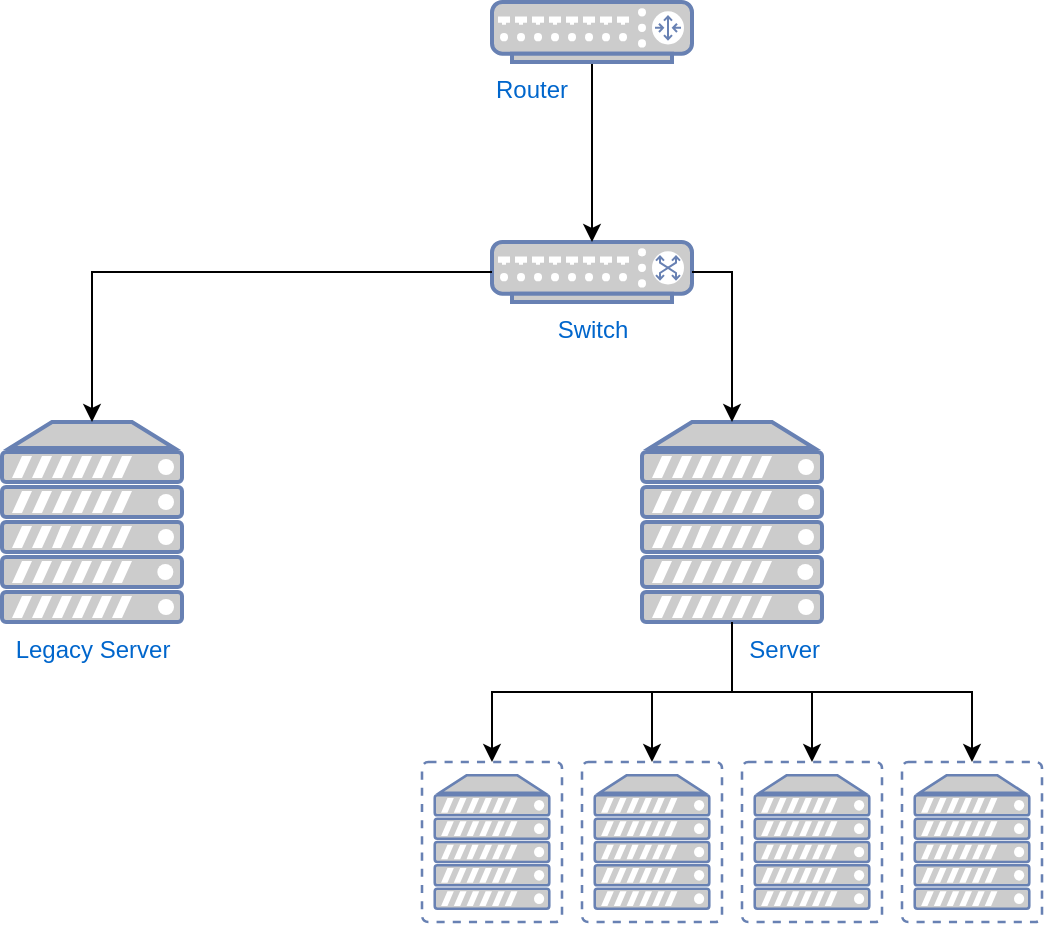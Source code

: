 <mxfile version="23.1.2" type="github">
  <diagram name="Page-1" id="mVeZRTmeUI3flCCYSnTN">
    <mxGraphModel dx="2074" dy="1142" grid="1" gridSize="10" guides="1" tooltips="1" connect="1" arrows="1" fold="1" page="1" pageScale="1" pageWidth="850" pageHeight="1100" math="0" shadow="0">
      <root>
        <mxCell id="0" />
        <mxCell id="1" parent="0" />
        <mxCell id="lwa5SYytGdMVmCVAO-wV-17" style="edgeStyle=orthogonalEdgeStyle;rounded=0;orthogonalLoop=1;jettySize=auto;html=1;exitX=0.5;exitY=1;exitDx=0;exitDy=0;exitPerimeter=0;" edge="1" parent="1" source="lwa5SYytGdMVmCVAO-wV-1" target="lwa5SYytGdMVmCVAO-wV-13">
          <mxGeometry relative="1" as="geometry" />
        </mxCell>
        <mxCell id="lwa5SYytGdMVmCVAO-wV-1" value="&lt;div align=&quot;right&quot;&gt;Server&lt;/div&gt;" style="fontColor=#0066CC;verticalAlign=top;verticalLabelPosition=bottom;labelPosition=center;align=right;html=1;outlineConnect=0;fillColor=#CCCCCC;strokeColor=#6881B3;gradientColor=none;gradientDirection=north;strokeWidth=2;shape=mxgraph.networks.server;" vertex="1" parent="1">
          <mxGeometry x="450" y="550" width="90" height="100" as="geometry" />
        </mxCell>
        <mxCell id="lwa5SYytGdMVmCVAO-wV-2" value="&lt;div&gt;Legacy Server&lt;/div&gt;&lt;div&gt;&lt;br&gt;&lt;/div&gt;" style="fontColor=#0066CC;verticalAlign=top;verticalLabelPosition=bottom;labelPosition=center;align=center;html=1;outlineConnect=0;fillColor=#CCCCCC;strokeColor=#6881B3;gradientColor=none;gradientDirection=north;strokeWidth=2;shape=mxgraph.networks.server;" vertex="1" parent="1">
          <mxGeometry x="130" y="550" width="90" height="100" as="geometry" />
        </mxCell>
        <mxCell id="lwa5SYytGdMVmCVAO-wV-3" value="&lt;div&gt;Switch&lt;/div&gt;&lt;div&gt;&lt;br&gt;&lt;/div&gt;" style="fontColor=#0066CC;verticalAlign=top;verticalLabelPosition=bottom;labelPosition=center;align=center;html=1;outlineConnect=0;fillColor=#CCCCCC;strokeColor=#6881B3;gradientColor=none;gradientDirection=north;strokeWidth=2;shape=mxgraph.networks.switch;" vertex="1" parent="1">
          <mxGeometry x="375" y="460" width="100" height="30" as="geometry" />
        </mxCell>
        <mxCell id="lwa5SYytGdMVmCVAO-wV-6" style="edgeStyle=orthogonalEdgeStyle;rounded=0;orthogonalLoop=1;jettySize=auto;html=1;exitX=1;exitY=0.5;exitDx=0;exitDy=0;exitPerimeter=0;entryX=0.5;entryY=0;entryDx=0;entryDy=0;entryPerimeter=0;" edge="1" parent="1" source="lwa5SYytGdMVmCVAO-wV-3" target="lwa5SYytGdMVmCVAO-wV-1">
          <mxGeometry relative="1" as="geometry" />
        </mxCell>
        <mxCell id="lwa5SYytGdMVmCVAO-wV-7" style="edgeStyle=orthogonalEdgeStyle;rounded=0;orthogonalLoop=1;jettySize=auto;html=1;exitX=0;exitY=0.5;exitDx=0;exitDy=0;exitPerimeter=0;entryX=0.5;entryY=0;entryDx=0;entryDy=0;entryPerimeter=0;" edge="1" parent="1" source="lwa5SYytGdMVmCVAO-wV-3" target="lwa5SYytGdMVmCVAO-wV-2">
          <mxGeometry relative="1" as="geometry" />
        </mxCell>
        <mxCell id="lwa5SYytGdMVmCVAO-wV-9" value="" style="edgeStyle=orthogonalEdgeStyle;rounded=0;orthogonalLoop=1;jettySize=auto;html=1;" edge="1" parent="1" source="lwa5SYytGdMVmCVAO-wV-8" target="lwa5SYytGdMVmCVAO-wV-3">
          <mxGeometry relative="1" as="geometry" />
        </mxCell>
        <mxCell id="lwa5SYytGdMVmCVAO-wV-8" value="&lt;div align=&quot;left&quot;&gt;Router&lt;/div&gt;" style="fontColor=#0066CC;verticalAlign=top;verticalLabelPosition=bottom;labelPosition=center;align=left;html=1;outlineConnect=0;fillColor=#CCCCCC;strokeColor=#6881B3;gradientColor=none;gradientDirection=north;strokeWidth=2;shape=mxgraph.networks.router;" vertex="1" parent="1">
          <mxGeometry x="375" y="340" width="100" height="30" as="geometry" />
        </mxCell>
        <mxCell id="lwa5SYytGdMVmCVAO-wV-10" value="" style="fontColor=#0066CC;verticalAlign=top;verticalLabelPosition=bottom;labelPosition=center;align=center;html=1;outlineConnect=0;fillColor=#CCCCCC;strokeColor=#6881B3;gradientColor=none;gradientDirection=north;strokeWidth=2;shape=mxgraph.networks.virtual_server;" vertex="1" parent="1">
          <mxGeometry x="340" y="720" width="70" height="80" as="geometry" />
        </mxCell>
        <mxCell id="lwa5SYytGdMVmCVAO-wV-11" value="" style="fontColor=#0066CC;verticalAlign=top;verticalLabelPosition=bottom;labelPosition=center;align=center;html=1;outlineConnect=0;fillColor=#CCCCCC;strokeColor=#6881B3;gradientColor=none;gradientDirection=north;strokeWidth=2;shape=mxgraph.networks.virtual_server;" vertex="1" parent="1">
          <mxGeometry x="420" y="720" width="70" height="80" as="geometry" />
        </mxCell>
        <mxCell id="lwa5SYytGdMVmCVAO-wV-12" value="" style="fontColor=#0066CC;verticalAlign=top;verticalLabelPosition=bottom;labelPosition=center;align=center;html=1;outlineConnect=0;fillColor=#CCCCCC;strokeColor=#6881B3;gradientColor=none;gradientDirection=north;strokeWidth=2;shape=mxgraph.networks.virtual_server;" vertex="1" parent="1">
          <mxGeometry x="500" y="720" width="70" height="80" as="geometry" />
        </mxCell>
        <mxCell id="lwa5SYytGdMVmCVAO-wV-13" value="" style="fontColor=#0066CC;verticalAlign=top;verticalLabelPosition=bottom;labelPosition=center;align=center;html=1;outlineConnect=0;fillColor=#CCCCCC;strokeColor=#6881B3;gradientColor=none;gradientDirection=north;strokeWidth=2;shape=mxgraph.networks.virtual_server;" vertex="1" parent="1">
          <mxGeometry x="580" y="720" width="70" height="80" as="geometry" />
        </mxCell>
        <mxCell id="lwa5SYytGdMVmCVAO-wV-14" style="edgeStyle=orthogonalEdgeStyle;rounded=0;orthogonalLoop=1;jettySize=auto;html=1;exitX=0.5;exitY=1;exitDx=0;exitDy=0;exitPerimeter=0;entryX=0.5;entryY=0;entryDx=0;entryDy=0;entryPerimeter=0;" edge="1" parent="1" source="lwa5SYytGdMVmCVAO-wV-1" target="lwa5SYytGdMVmCVAO-wV-10">
          <mxGeometry relative="1" as="geometry" />
        </mxCell>
        <mxCell id="lwa5SYytGdMVmCVAO-wV-15" style="edgeStyle=orthogonalEdgeStyle;rounded=0;orthogonalLoop=1;jettySize=auto;html=1;exitX=0.5;exitY=1;exitDx=0;exitDy=0;exitPerimeter=0;entryX=0.5;entryY=0;entryDx=0;entryDy=0;entryPerimeter=0;" edge="1" parent="1" source="lwa5SYytGdMVmCVAO-wV-1" target="lwa5SYytGdMVmCVAO-wV-11">
          <mxGeometry relative="1" as="geometry" />
        </mxCell>
        <mxCell id="lwa5SYytGdMVmCVAO-wV-16" style="edgeStyle=orthogonalEdgeStyle;rounded=0;orthogonalLoop=1;jettySize=auto;html=1;exitX=0.5;exitY=1;exitDx=0;exitDy=0;exitPerimeter=0;entryX=0.5;entryY=0;entryDx=0;entryDy=0;entryPerimeter=0;" edge="1" parent="1" source="lwa5SYytGdMVmCVAO-wV-1" target="lwa5SYytGdMVmCVAO-wV-12">
          <mxGeometry relative="1" as="geometry" />
        </mxCell>
      </root>
    </mxGraphModel>
  </diagram>
</mxfile>
